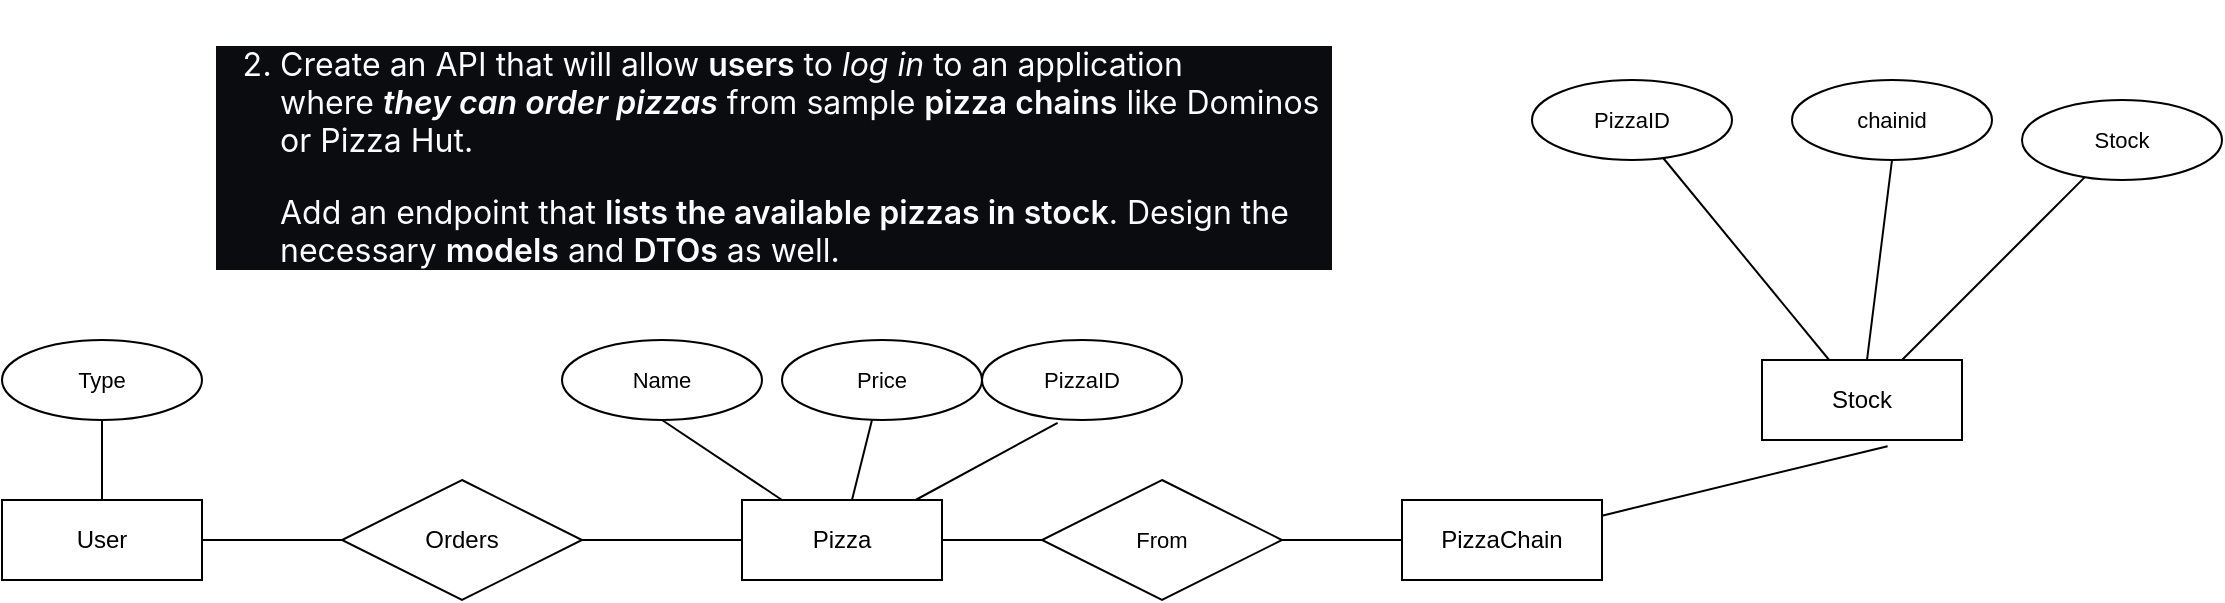 <mxfile version="24.4.0" type="device">
  <diagram id="R2lEEEUBdFMjLlhIrx00" name="Page-1">
    <mxGraphModel dx="1985" dy="1398" grid="1" gridSize="10" guides="1" tooltips="1" connect="1" arrows="1" fold="1" page="1" pageScale="1" pageWidth="850" pageHeight="1100" math="0" shadow="0" extFonts="Permanent Marker^https://fonts.googleapis.com/css?family=Permanent+Marker">
      <root>
        <mxCell id="0" />
        <mxCell id="1" parent="0" />
        <mxCell id="pJ4g70pgkjtg4E21kzEo-7" style="edgeStyle=orthogonalEdgeStyle;rounded=0;orthogonalLoop=1;jettySize=auto;html=1;entryX=0;entryY=0.5;entryDx=0;entryDy=0;endArrow=none;endFill=0;" edge="1" parent="1" source="pJ4g70pgkjtg4E21kzEo-2" target="pJ4g70pgkjtg4E21kzEo-6">
          <mxGeometry relative="1" as="geometry" />
        </mxCell>
        <mxCell id="pJ4g70pgkjtg4E21kzEo-18" value="" style="edgeStyle=none;rounded=0;orthogonalLoop=1;jettySize=auto;html=1;strokeColor=default;align=center;verticalAlign=middle;fontFamily=Helvetica;fontSize=11;fontColor=default;labelBackgroundColor=default;endArrow=none;endFill=0;" edge="1" parent="1" source="pJ4g70pgkjtg4E21kzEo-2" target="pJ4g70pgkjtg4E21kzEo-17">
          <mxGeometry relative="1" as="geometry" />
        </mxCell>
        <mxCell id="pJ4g70pgkjtg4E21kzEo-2" value="User" style="whiteSpace=wrap;html=1;align=center;" vertex="1" parent="1">
          <mxGeometry x="25" y="330" width="100" height="40" as="geometry" />
        </mxCell>
        <mxCell id="pJ4g70pgkjtg4E21kzEo-3" value="&lt;ol start=&quot;2&quot; dir=&quot;auto&quot; style=&quot;box-sizing: border-box; padding-left: 2em; margin-top: 0px; margin-bottom: 0px !important; color: rgb(251, 252, 253); font-family: -apple-system, BlinkMacSystemFont, &amp;quot;Segoe UI&amp;quot;, &amp;quot;Noto Sans&amp;quot;, Helvetica, Arial, sans-serif, &amp;quot;Apple Color Emoji&amp;quot;, &amp;quot;Segoe UI Emoji&amp;quot;; font-size: 16px; font-style: normal; font-variant-ligatures: normal; font-variant-caps: normal; font-weight: 400; letter-spacing: normal; orphans: 2; text-align: start; text-indent: 0px; text-transform: none; widows: 2; word-spacing: 0px; -webkit-text-stroke-width: 0px; white-space: normal; background-color: rgb(10, 12, 16); text-decoration-thickness: initial; text-decoration-style: initial; text-decoration-color: initial;&quot;&gt;&lt;li style=&quot;box-sizing: border-box; margin-top: 0.25em;&quot;&gt;&lt;p dir=&quot;auto&quot; style=&quot;box-sizing: border-box; margin-top: 16px; margin-bottom: 16px;&quot;&gt;Create an API that will allow&lt;span&gt;&amp;nbsp;&lt;/span&gt;&lt;strong style=&quot;box-sizing: border-box; font-weight: var(--base-text-weight-semibold, 600);&quot;&gt;users&lt;/strong&gt;&lt;span&gt;&amp;nbsp;&lt;/span&gt;to&lt;span&gt;&amp;nbsp;&lt;/span&gt;&lt;em style=&quot;box-sizing: border-box;&quot;&gt;&lt;em style=&quot;box-sizing: border-box;&quot;&gt;log in&lt;/em&gt;&lt;/em&gt;&lt;span&gt;&amp;nbsp;&lt;/span&gt;to an application where&lt;span&gt;&amp;nbsp;&lt;/span&gt;&lt;strong style=&quot;box-sizing: border-box; font-weight: var(--base-text-weight-semibold, 600);&quot;&gt;&lt;em style=&quot;box-sizing: border-box;&quot;&gt;they can order pizzas&lt;/em&gt;&lt;/strong&gt;&lt;span&gt;&amp;nbsp;&lt;/span&gt;from sample&lt;span&gt;&amp;nbsp;&lt;/span&gt;&lt;strong style=&quot;box-sizing: border-box; font-weight: var(--base-text-weight-semibold, 600);&quot;&gt;pizza chains&lt;/strong&gt;&lt;span&gt;&amp;nbsp;&lt;/span&gt;like Dominos or Pizza Hut.&lt;/p&gt;&lt;p dir=&quot;auto&quot; style=&quot;box-sizing: border-box; margin-top: 16px; margin-bottom: 16px;&quot;&gt;Add an endpoint that&lt;span&gt;&amp;nbsp;&lt;/span&gt;&lt;strong style=&quot;box-sizing: border-box; font-weight: var(--base-text-weight-semibold, 600);&quot;&gt;lists the available pizzas in stock&lt;/strong&gt;. Design the necessary&lt;span&gt;&amp;nbsp;&lt;/span&gt;&lt;strong style=&quot;box-sizing: border-box; font-weight: var(--base-text-weight-semibold, 600);&quot;&gt;models&lt;/strong&gt;&lt;span&gt;&amp;nbsp;&lt;/span&gt;and&lt;span&gt;&amp;nbsp;&lt;/span&gt;&lt;strong style=&quot;box-sizing: border-box; font-weight: var(--base-text-weight-semibold, 600);&quot;&gt;DTOs&lt;/strong&gt;&lt;span&gt;&amp;nbsp;&lt;/span&gt;as well.&lt;/p&gt;&lt;/li&gt;&lt;/ol&gt;" style="text;whiteSpace=wrap;html=1;" vertex="1" parent="1">
          <mxGeometry x="130" y="80" width="560" height="170" as="geometry" />
        </mxCell>
        <mxCell id="pJ4g70pgkjtg4E21kzEo-10" value="" style="edgeStyle=none;rounded=0;orthogonalLoop=1;jettySize=auto;html=1;strokeColor=default;align=center;verticalAlign=middle;fontFamily=Helvetica;fontSize=11;fontColor=default;labelBackgroundColor=default;endArrow=none;endFill=0;" edge="1" parent="1" source="pJ4g70pgkjtg4E21kzEo-4" target="pJ4g70pgkjtg4E21kzEo-6">
          <mxGeometry relative="1" as="geometry" />
        </mxCell>
        <mxCell id="pJ4g70pgkjtg4E21kzEo-11" style="edgeStyle=none;rounded=0;orthogonalLoop=1;jettySize=auto;html=1;strokeColor=default;align=center;verticalAlign=middle;fontFamily=Helvetica;fontSize=11;fontColor=default;labelBackgroundColor=default;endArrow=none;endFill=0;entryX=0;entryY=0.5;entryDx=0;entryDy=0;" edge="1" parent="1" source="pJ4g70pgkjtg4E21kzEo-4" target="pJ4g70pgkjtg4E21kzEo-12">
          <mxGeometry relative="1" as="geometry">
            <mxPoint x="575" y="350" as="targetPoint" />
          </mxGeometry>
        </mxCell>
        <mxCell id="pJ4g70pgkjtg4E21kzEo-16" value="" style="edgeStyle=none;rounded=0;orthogonalLoop=1;jettySize=auto;html=1;strokeColor=default;align=center;verticalAlign=middle;fontFamily=Helvetica;fontSize=11;fontColor=default;labelBackgroundColor=default;endArrow=none;endFill=0;" edge="1" parent="1" source="pJ4g70pgkjtg4E21kzEo-4" target="pJ4g70pgkjtg4E21kzEo-15">
          <mxGeometry relative="1" as="geometry" />
        </mxCell>
        <mxCell id="pJ4g70pgkjtg4E21kzEo-4" value="Pizza" style="whiteSpace=wrap;html=1;align=center;" vertex="1" parent="1">
          <mxGeometry x="395" y="330" width="100" height="40" as="geometry" />
        </mxCell>
        <mxCell id="pJ4g70pgkjtg4E21kzEo-5" value="PizzaChain" style="whiteSpace=wrap;html=1;align=center;" vertex="1" parent="1">
          <mxGeometry x="725" y="330" width="100" height="40" as="geometry" />
        </mxCell>
        <mxCell id="pJ4g70pgkjtg4E21kzEo-9" style="edgeStyle=none;rounded=0;orthogonalLoop=1;jettySize=auto;html=1;strokeColor=default;align=center;verticalAlign=middle;fontFamily=Helvetica;fontSize=11;fontColor=default;labelBackgroundColor=default;endArrow=none;endFill=0;" edge="1" parent="1" source="pJ4g70pgkjtg4E21kzEo-6">
          <mxGeometry relative="1" as="geometry">
            <mxPoint x="385" y="350" as="targetPoint" />
          </mxGeometry>
        </mxCell>
        <mxCell id="pJ4g70pgkjtg4E21kzEo-6" value="Orders" style="shape=rhombus;perimeter=rhombusPerimeter;whiteSpace=wrap;html=1;align=center;" vertex="1" parent="1">
          <mxGeometry x="195" y="320" width="120" height="60" as="geometry" />
        </mxCell>
        <mxCell id="pJ4g70pgkjtg4E21kzEo-13" style="edgeStyle=none;rounded=0;orthogonalLoop=1;jettySize=auto;html=1;entryX=0;entryY=0.5;entryDx=0;entryDy=0;strokeColor=default;align=center;verticalAlign=middle;fontFamily=Helvetica;fontSize=11;fontColor=default;labelBackgroundColor=default;endArrow=none;endFill=0;" edge="1" parent="1" source="pJ4g70pgkjtg4E21kzEo-12" target="pJ4g70pgkjtg4E21kzEo-5">
          <mxGeometry relative="1" as="geometry" />
        </mxCell>
        <mxCell id="pJ4g70pgkjtg4E21kzEo-12" value="From" style="shape=rhombus;perimeter=rhombusPerimeter;whiteSpace=wrap;html=1;align=center;fontFamily=Helvetica;fontSize=11;fontColor=default;labelBackgroundColor=default;" vertex="1" parent="1">
          <mxGeometry x="545" y="320" width="120" height="60" as="geometry" />
        </mxCell>
        <mxCell id="pJ4g70pgkjtg4E21kzEo-15" value="Price" style="ellipse;whiteSpace=wrap;html=1;align=center;fontFamily=Helvetica;fontSize=11;fontColor=default;labelBackgroundColor=default;" vertex="1" parent="1">
          <mxGeometry x="415" y="250" width="100" height="40" as="geometry" />
        </mxCell>
        <mxCell id="pJ4g70pgkjtg4E21kzEo-17" value="Type" style="ellipse;whiteSpace=wrap;html=1;align=center;fontFamily=Helvetica;fontSize=11;fontColor=default;labelBackgroundColor=default;" vertex="1" parent="1">
          <mxGeometry x="25" y="250" width="100" height="40" as="geometry" />
        </mxCell>
        <mxCell id="pJ4g70pgkjtg4E21kzEo-24" style="edgeStyle=none;rounded=0;orthogonalLoop=1;jettySize=auto;html=1;entryX=0.5;entryY=1;entryDx=0;entryDy=0;strokeColor=default;align=center;verticalAlign=middle;fontFamily=Helvetica;fontSize=11;fontColor=default;labelBackgroundColor=default;endArrow=none;endFill=0;" edge="1" parent="1" source="pJ4g70pgkjtg4E21kzEo-19" target="pJ4g70pgkjtg4E21kzEo-23">
          <mxGeometry relative="1" as="geometry" />
        </mxCell>
        <mxCell id="pJ4g70pgkjtg4E21kzEo-26" style="edgeStyle=none;rounded=0;orthogonalLoop=1;jettySize=auto;html=1;strokeColor=default;align=center;verticalAlign=middle;fontFamily=Helvetica;fontSize=11;fontColor=default;labelBackgroundColor=default;endArrow=none;endFill=0;" edge="1" parent="1" source="pJ4g70pgkjtg4E21kzEo-19" target="pJ4g70pgkjtg4E21kzEo-25">
          <mxGeometry relative="1" as="geometry" />
        </mxCell>
        <mxCell id="pJ4g70pgkjtg4E21kzEo-19" value="Stock" style="whiteSpace=wrap;html=1;align=center;" vertex="1" parent="1">
          <mxGeometry x="905" y="260" width="100" height="40" as="geometry" />
        </mxCell>
        <mxCell id="pJ4g70pgkjtg4E21kzEo-22" style="edgeStyle=none;rounded=0;orthogonalLoop=1;jettySize=auto;html=1;strokeColor=default;align=center;verticalAlign=middle;fontFamily=Helvetica;fontSize=11;fontColor=default;labelBackgroundColor=default;endArrow=none;endFill=0;" edge="1" parent="1" source="pJ4g70pgkjtg4E21kzEo-21" target="pJ4g70pgkjtg4E21kzEo-19">
          <mxGeometry relative="1" as="geometry" />
        </mxCell>
        <mxCell id="pJ4g70pgkjtg4E21kzEo-21" value="PizzaID" style="ellipse;whiteSpace=wrap;html=1;align=center;fontFamily=Helvetica;fontSize=11;fontColor=default;labelBackgroundColor=default;" vertex="1" parent="1">
          <mxGeometry x="790" y="120" width="100" height="40" as="geometry" />
        </mxCell>
        <mxCell id="pJ4g70pgkjtg4E21kzEo-23" value="chainid" style="ellipse;whiteSpace=wrap;html=1;align=center;fontFamily=Helvetica;fontSize=11;fontColor=default;labelBackgroundColor=default;" vertex="1" parent="1">
          <mxGeometry x="920" y="120" width="100" height="40" as="geometry" />
        </mxCell>
        <mxCell id="pJ4g70pgkjtg4E21kzEo-25" value="Stock" style="ellipse;whiteSpace=wrap;html=1;align=center;fontFamily=Helvetica;fontSize=11;fontColor=default;labelBackgroundColor=default;" vertex="1" parent="1">
          <mxGeometry x="1035" y="130" width="100" height="40" as="geometry" />
        </mxCell>
        <mxCell id="pJ4g70pgkjtg4E21kzEo-27" style="edgeStyle=none;rounded=0;orthogonalLoop=1;jettySize=auto;html=1;entryX=0.628;entryY=1.077;entryDx=0;entryDy=0;entryPerimeter=0;strokeColor=default;align=center;verticalAlign=middle;fontFamily=Helvetica;fontSize=11;fontColor=default;labelBackgroundColor=default;endArrow=none;endFill=0;" edge="1" parent="1" source="pJ4g70pgkjtg4E21kzEo-5" target="pJ4g70pgkjtg4E21kzEo-19">
          <mxGeometry relative="1" as="geometry" />
        </mxCell>
        <mxCell id="pJ4g70pgkjtg4E21kzEo-28" value="Name" style="ellipse;whiteSpace=wrap;html=1;align=center;fontFamily=Helvetica;fontSize=11;fontColor=default;labelBackgroundColor=default;" vertex="1" parent="1">
          <mxGeometry x="305" y="250" width="100" height="40" as="geometry" />
        </mxCell>
        <mxCell id="pJ4g70pgkjtg4E21kzEo-29" style="edgeStyle=none;rounded=0;orthogonalLoop=1;jettySize=auto;html=1;entryX=0.5;entryY=1;entryDx=0;entryDy=0;strokeColor=default;align=center;verticalAlign=middle;fontFamily=Helvetica;fontSize=11;fontColor=default;labelBackgroundColor=default;endArrow=none;endFill=0;" edge="1" parent="1" source="pJ4g70pgkjtg4E21kzEo-4" target="pJ4g70pgkjtg4E21kzEo-28">
          <mxGeometry relative="1" as="geometry" />
        </mxCell>
        <mxCell id="pJ4g70pgkjtg4E21kzEo-30" value="PizzaID" style="ellipse;whiteSpace=wrap;html=1;align=center;fontFamily=Helvetica;fontSize=11;fontColor=default;labelBackgroundColor=default;" vertex="1" parent="1">
          <mxGeometry x="515" y="250" width="100" height="40" as="geometry" />
        </mxCell>
        <mxCell id="pJ4g70pgkjtg4E21kzEo-31" style="edgeStyle=none;rounded=0;orthogonalLoop=1;jettySize=auto;html=1;entryX=0.378;entryY=1.035;entryDx=0;entryDy=0;entryPerimeter=0;strokeColor=default;align=center;verticalAlign=middle;fontFamily=Helvetica;fontSize=11;fontColor=default;labelBackgroundColor=default;endArrow=none;endFill=0;" edge="1" parent="1" source="pJ4g70pgkjtg4E21kzEo-4" target="pJ4g70pgkjtg4E21kzEo-30">
          <mxGeometry relative="1" as="geometry" />
        </mxCell>
      </root>
    </mxGraphModel>
  </diagram>
</mxfile>
